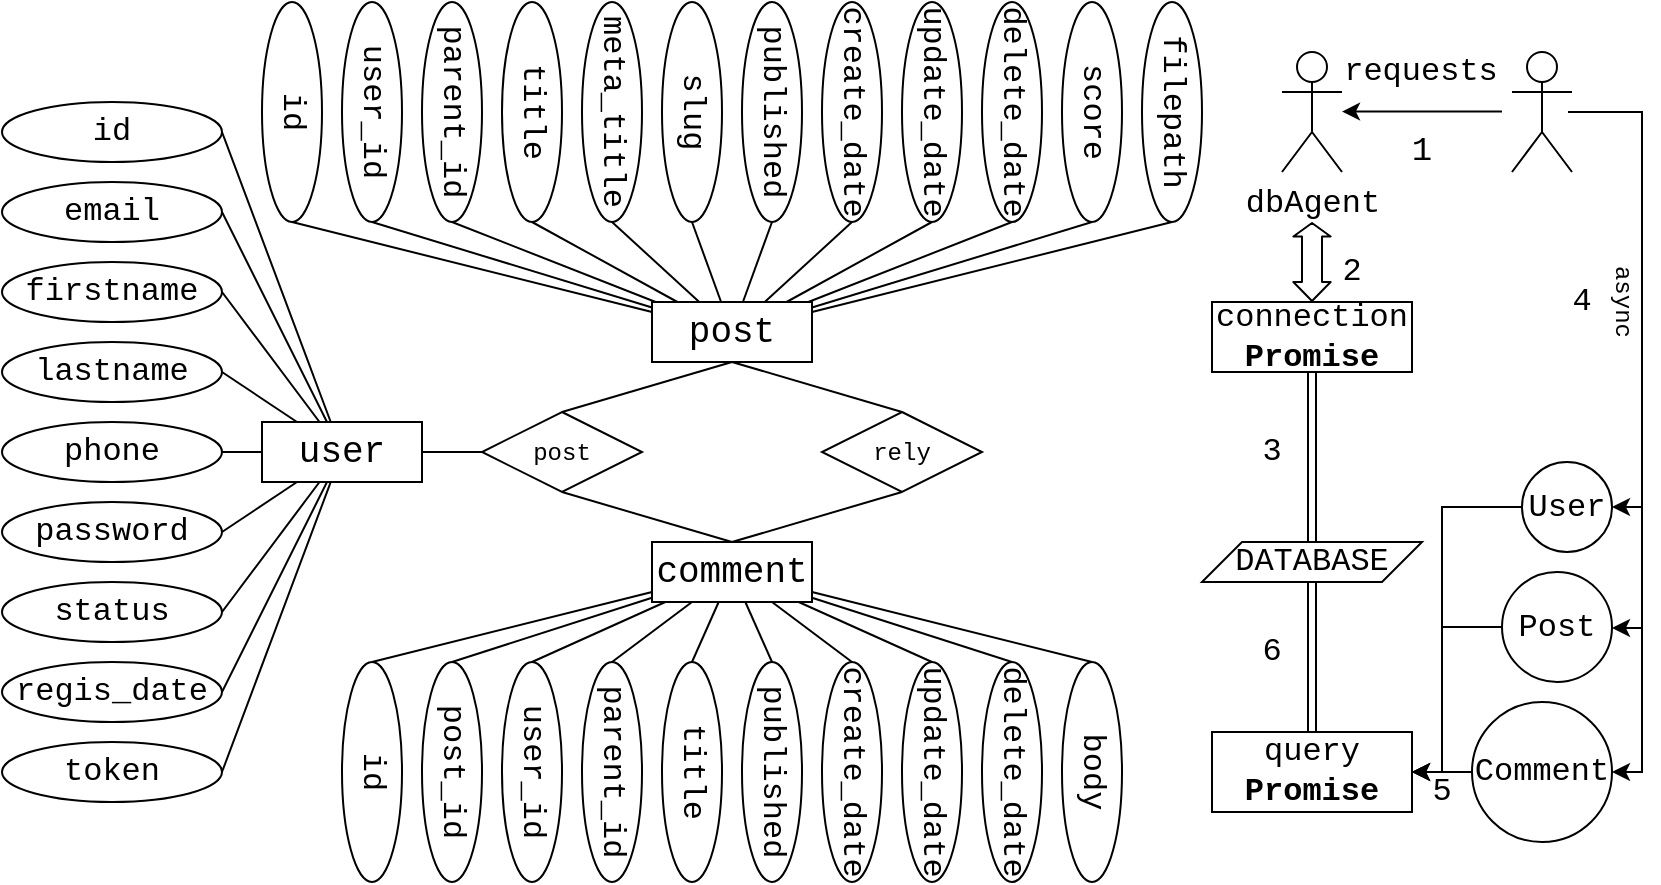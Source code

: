 <mxfile>
    <diagram id="IUR3pnlA1rOErVuZP-4P" name="第 1 页">
        <mxGraphModel dx="768" dy="466" grid="1" gridSize="10" guides="1" tooltips="1" connect="1" arrows="1" fold="1" page="1" pageScale="1" pageWidth="850" pageHeight="1100" math="0" shadow="0">
            <root>
                <mxCell id="0"/>
                <mxCell id="1" parent="0"/>
                <mxCell id="2" value="&lt;font style=&quot;font-size: 18px&quot; face=&quot;Courier New&quot;&gt;user&lt;/font&gt;" style="rounded=0;whiteSpace=wrap;html=1;" parent="1" vertex="1">
                    <mxGeometry x="140" y="220" width="80" height="30" as="geometry"/>
                </mxCell>
                <mxCell id="3" value="&lt;font face=&quot;Courier New&quot;&gt;&lt;span style=&quot;font-size: 16px&quot;&gt;firstname&lt;/span&gt;&lt;/font&gt;" style="ellipse;whiteSpace=wrap;html=1;" parent="1" vertex="1">
                    <mxGeometry x="10" y="140" width="110" height="30" as="geometry"/>
                </mxCell>
                <mxCell id="4" value="&lt;font face=&quot;Courier New&quot;&gt;&lt;span style=&quot;font-size: 16px&quot;&gt;lastname&lt;/span&gt;&lt;/font&gt;" style="ellipse;whiteSpace=wrap;html=1;" parent="1" vertex="1">
                    <mxGeometry x="10" y="180" width="110" height="30" as="geometry"/>
                </mxCell>
                <mxCell id="5" value="&lt;font face=&quot;Courier New&quot;&gt;&lt;span style=&quot;font-size: 16px&quot;&gt;phone&lt;/span&gt;&lt;/font&gt;" style="ellipse;whiteSpace=wrap;html=1;" parent="1" vertex="1">
                    <mxGeometry x="10" y="220" width="110" height="30" as="geometry"/>
                </mxCell>
                <mxCell id="6" value="&lt;font face=&quot;Courier New&quot;&gt;&lt;span style=&quot;font-size: 16px&quot;&gt;email&lt;/span&gt;&lt;/font&gt;" style="ellipse;whiteSpace=wrap;html=1;" parent="1" vertex="1">
                    <mxGeometry x="10" y="100" width="110" height="30" as="geometry"/>
                </mxCell>
                <mxCell id="12" style="rounded=0;orthogonalLoop=1;jettySize=auto;html=1;exitX=1;exitY=0.5;exitDx=0;exitDy=0;endArrow=none;endFill=0;" parent="1" source="7" target="2" edge="1">
                    <mxGeometry relative="1" as="geometry"/>
                </mxCell>
                <mxCell id="7" value="&lt;font face=&quot;Courier New&quot;&gt;&lt;span style=&quot;font-size: 16px&quot;&gt;id&lt;/span&gt;&lt;/font&gt;" style="ellipse;whiteSpace=wrap;html=1;" parent="1" vertex="1">
                    <mxGeometry x="10" y="60" width="110" height="30" as="geometry"/>
                </mxCell>
                <mxCell id="8" value="&lt;font face=&quot;Courier New&quot;&gt;&lt;span style=&quot;font-size: 16px&quot;&gt;password&lt;/span&gt;&lt;/font&gt;" style="ellipse;whiteSpace=wrap;html=1;" parent="1" vertex="1">
                    <mxGeometry x="10" y="260" width="110" height="30" as="geometry"/>
                </mxCell>
                <mxCell id="9" value="&lt;font face=&quot;Courier New&quot;&gt;&lt;span style=&quot;font-size: 16px&quot;&gt;status&lt;/span&gt;&lt;/font&gt;" style="ellipse;whiteSpace=wrap;html=1;" parent="1" vertex="1">
                    <mxGeometry x="10" y="300" width="110" height="30" as="geometry"/>
                </mxCell>
                <mxCell id="10" value="&lt;font face=&quot;Courier New&quot;&gt;&lt;span style=&quot;font-size: 16px&quot;&gt;regis_date&lt;/span&gt;&lt;/font&gt;" style="ellipse;whiteSpace=wrap;html=1;" parent="1" vertex="1">
                    <mxGeometry x="10" y="340" width="110" height="30" as="geometry"/>
                </mxCell>
                <mxCell id="11" value="&lt;font face=&quot;Courier New&quot;&gt;&lt;span style=&quot;font-size: 16px&quot;&gt;token&lt;/span&gt;&lt;/font&gt;" style="ellipse;whiteSpace=wrap;html=1;" parent="1" vertex="1">
                    <mxGeometry x="10" y="380" width="110" height="30" as="geometry"/>
                </mxCell>
                <mxCell id="13" style="rounded=0;orthogonalLoop=1;jettySize=auto;html=1;endArrow=none;endFill=0;exitX=1;exitY=0.5;exitDx=0;exitDy=0;" parent="1" source="6" target="2" edge="1">
                    <mxGeometry relative="1" as="geometry">
                        <mxPoint x="100" y="85" as="sourcePoint"/>
                        <mxPoint x="181.562" y="230" as="targetPoint"/>
                    </mxGeometry>
                </mxCell>
                <mxCell id="14" style="rounded=0;orthogonalLoop=1;jettySize=auto;html=1;endArrow=none;endFill=0;exitX=1;exitY=0.5;exitDx=0;exitDy=0;" parent="1" source="3" target="2" edge="1">
                    <mxGeometry relative="1" as="geometry">
                        <mxPoint x="100" y="125" as="sourcePoint"/>
                        <mxPoint x="178.75" y="230" as="targetPoint"/>
                    </mxGeometry>
                </mxCell>
                <mxCell id="15" style="rounded=0;orthogonalLoop=1;jettySize=auto;html=1;endArrow=none;endFill=0;exitX=1;exitY=0.5;exitDx=0;exitDy=0;" parent="1" source="4" target="2" edge="1">
                    <mxGeometry relative="1" as="geometry">
                        <mxPoint x="100" y="165" as="sourcePoint"/>
                        <mxPoint x="173.125" y="230" as="targetPoint"/>
                    </mxGeometry>
                </mxCell>
                <mxCell id="16" style="rounded=0;orthogonalLoop=1;jettySize=auto;html=1;endArrow=none;endFill=0;exitX=1;exitY=0.5;exitDx=0;exitDy=0;" parent="1" source="5" target="2" edge="1">
                    <mxGeometry relative="1" as="geometry">
                        <mxPoint x="100" y="205" as="sourcePoint"/>
                        <mxPoint x="156.25" y="230" as="targetPoint"/>
                    </mxGeometry>
                </mxCell>
                <mxCell id="17" style="rounded=0;orthogonalLoop=1;jettySize=auto;html=1;endArrow=none;endFill=0;exitX=1;exitY=0.5;exitDx=0;exitDy=0;" parent="1" source="8" target="2" edge="1">
                    <mxGeometry relative="1" as="geometry">
                        <mxPoint x="110" y="215" as="sourcePoint"/>
                        <mxPoint x="166.25" y="240" as="targetPoint"/>
                    </mxGeometry>
                </mxCell>
                <mxCell id="18" style="rounded=0;orthogonalLoop=1;jettySize=auto;html=1;endArrow=none;endFill=0;exitX=1;exitY=0.5;exitDx=0;exitDy=0;" parent="1" source="9" target="2" edge="1">
                    <mxGeometry relative="1" as="geometry">
                        <mxPoint x="120" y="225" as="sourcePoint"/>
                        <mxPoint x="176.25" y="250" as="targetPoint"/>
                    </mxGeometry>
                </mxCell>
                <mxCell id="19" style="rounded=0;orthogonalLoop=1;jettySize=auto;html=1;endArrow=none;endFill=0;exitX=1;exitY=0.5;exitDx=0;exitDy=0;" parent="1" source="10" target="2" edge="1">
                    <mxGeometry relative="1" as="geometry">
                        <mxPoint x="130" y="235" as="sourcePoint"/>
                        <mxPoint x="186.25" y="260" as="targetPoint"/>
                    </mxGeometry>
                </mxCell>
                <mxCell id="20" style="rounded=0;orthogonalLoop=1;jettySize=auto;html=1;endArrow=none;endFill=0;exitX=1;exitY=0.5;exitDx=0;exitDy=0;" parent="1" source="11" target="2" edge="1">
                    <mxGeometry relative="1" as="geometry">
                        <mxPoint x="92" y="391" as="sourcePoint"/>
                        <mxPoint x="196.25" y="270" as="targetPoint"/>
                    </mxGeometry>
                </mxCell>
                <mxCell id="21" value="&lt;font face=&quot;Courier New&quot;&gt;&lt;span style=&quot;font-size: 18px&quot;&gt;post&lt;/span&gt;&lt;/font&gt;" style="rounded=0;whiteSpace=wrap;html=1;" parent="1" vertex="1">
                    <mxGeometry x="335" y="160" width="80" height="30" as="geometry"/>
                </mxCell>
                <mxCell id="36" style="edgeStyle=none;rounded=0;orthogonalLoop=1;jettySize=auto;html=1;exitX=1;exitY=0.5;exitDx=0;exitDy=0;endArrow=none;endFill=0;" parent="1" source="22" target="21" edge="1">
                    <mxGeometry relative="1" as="geometry"/>
                </mxCell>
                <mxCell id="22" value="&lt;font face=&quot;Courier New&quot;&gt;&lt;span style=&quot;font-size: 16px&quot;&gt;id&lt;/span&gt;&lt;/font&gt;" style="ellipse;whiteSpace=wrap;html=1;rotation=90;" parent="1" vertex="1">
                    <mxGeometry x="100" y="50" width="110" height="30" as="geometry"/>
                </mxCell>
                <mxCell id="37" style="edgeStyle=none;rounded=0;orthogonalLoop=1;jettySize=auto;html=1;exitX=1;exitY=0.5;exitDx=0;exitDy=0;endArrow=none;endFill=0;" parent="1" source="25" target="21" edge="1">
                    <mxGeometry relative="1" as="geometry"/>
                </mxCell>
                <mxCell id="25" value="&lt;font face=&quot;Courier New&quot;&gt;&lt;span style=&quot;font-size: 16px&quot;&gt;user_id&lt;/span&gt;&lt;/font&gt;" style="ellipse;whiteSpace=wrap;html=1;rotation=90;" parent="1" vertex="1">
                    <mxGeometry x="140" y="50" width="110" height="30" as="geometry"/>
                </mxCell>
                <mxCell id="38" style="edgeStyle=none;rounded=0;orthogonalLoop=1;jettySize=auto;html=1;exitX=1;exitY=0.5;exitDx=0;exitDy=0;endArrow=none;endFill=0;" parent="1" source="26" target="21" edge="1">
                    <mxGeometry relative="1" as="geometry"/>
                </mxCell>
                <mxCell id="26" value="&lt;font face=&quot;Courier New&quot;&gt;&lt;span style=&quot;font-size: 16px&quot;&gt;parent_id&lt;/span&gt;&lt;/font&gt;" style="ellipse;whiteSpace=wrap;html=1;rotation=90;" parent="1" vertex="1">
                    <mxGeometry x="180" y="50" width="110" height="30" as="geometry"/>
                </mxCell>
                <mxCell id="39" style="edgeStyle=none;rounded=0;orthogonalLoop=1;jettySize=auto;html=1;exitX=1;exitY=0.5;exitDx=0;exitDy=0;endArrow=none;endFill=0;" parent="1" source="27" target="21" edge="1">
                    <mxGeometry relative="1" as="geometry"/>
                </mxCell>
                <mxCell id="27" value="&lt;font face=&quot;Courier New&quot;&gt;&lt;span style=&quot;font-size: 16px&quot;&gt;title&lt;/span&gt;&lt;/font&gt;" style="ellipse;whiteSpace=wrap;html=1;rotation=90;" parent="1" vertex="1">
                    <mxGeometry x="220" y="50" width="110" height="30" as="geometry"/>
                </mxCell>
                <mxCell id="40" style="edgeStyle=none;rounded=0;orthogonalLoop=1;jettySize=auto;html=1;exitX=1;exitY=0.5;exitDx=0;exitDy=0;endArrow=none;endFill=0;" parent="1" source="28" target="21" edge="1">
                    <mxGeometry relative="1" as="geometry"/>
                </mxCell>
                <mxCell id="28" value="&lt;font face=&quot;Courier New&quot;&gt;&lt;span style=&quot;font-size: 16px&quot;&gt;meta_title&lt;/span&gt;&lt;/font&gt;" style="ellipse;whiteSpace=wrap;html=1;rotation=90;" parent="1" vertex="1">
                    <mxGeometry x="260" y="50" width="110" height="30" as="geometry"/>
                </mxCell>
                <mxCell id="41" style="edgeStyle=none;rounded=0;orthogonalLoop=1;jettySize=auto;html=1;exitX=1;exitY=0.5;exitDx=0;exitDy=0;endArrow=none;endFill=0;" parent="1" source="29" target="21" edge="1">
                    <mxGeometry relative="1" as="geometry"/>
                </mxCell>
                <mxCell id="29" value="&lt;font face=&quot;Courier New&quot;&gt;&lt;span style=&quot;font-size: 16px&quot;&gt;slug&lt;/span&gt;&lt;/font&gt;" style="ellipse;whiteSpace=wrap;html=1;rotation=90;" parent="1" vertex="1">
                    <mxGeometry x="300" y="50" width="110" height="30" as="geometry"/>
                </mxCell>
                <mxCell id="42" style="edgeStyle=none;rounded=0;orthogonalLoop=1;jettySize=auto;html=1;exitX=1;exitY=0.5;exitDx=0;exitDy=0;endArrow=none;endFill=0;" parent="1" source="30" target="21" edge="1">
                    <mxGeometry relative="1" as="geometry"/>
                </mxCell>
                <mxCell id="30" value="&lt;font face=&quot;Courier New&quot;&gt;&lt;span style=&quot;font-size: 16px&quot;&gt;published&lt;/span&gt;&lt;/font&gt;" style="ellipse;whiteSpace=wrap;html=1;rotation=90;" parent="1" vertex="1">
                    <mxGeometry x="340" y="50" width="110" height="30" as="geometry"/>
                </mxCell>
                <mxCell id="43" style="edgeStyle=none;rounded=0;orthogonalLoop=1;jettySize=auto;html=1;exitX=1;exitY=0.5;exitDx=0;exitDy=0;endArrow=none;endFill=0;" parent="1" source="31" target="21" edge="1">
                    <mxGeometry relative="1" as="geometry"/>
                </mxCell>
                <mxCell id="31" value="&lt;font face=&quot;Courier New&quot;&gt;&lt;span style=&quot;font-size: 16px&quot;&gt;create_date&lt;br&gt;&lt;/span&gt;&lt;/font&gt;" style="ellipse;whiteSpace=wrap;html=1;rotation=90;" parent="1" vertex="1">
                    <mxGeometry x="380" y="50" width="110" height="30" as="geometry"/>
                </mxCell>
                <mxCell id="44" style="edgeStyle=none;rounded=0;orthogonalLoop=1;jettySize=auto;html=1;exitX=1;exitY=0.5;exitDx=0;exitDy=0;endArrow=none;endFill=0;" parent="1" source="32" target="21" edge="1">
                    <mxGeometry relative="1" as="geometry"/>
                </mxCell>
                <mxCell id="32" value="&lt;font face=&quot;Courier New&quot;&gt;&lt;span style=&quot;font-size: 16px&quot;&gt;update_date&lt;br&gt;&lt;/span&gt;&lt;/font&gt;" style="ellipse;whiteSpace=wrap;html=1;rotation=90;" parent="1" vertex="1">
                    <mxGeometry x="420" y="50" width="110" height="30" as="geometry"/>
                </mxCell>
                <mxCell id="45" style="edgeStyle=none;rounded=0;orthogonalLoop=1;jettySize=auto;html=1;exitX=1;exitY=0.5;exitDx=0;exitDy=0;endArrow=none;endFill=0;" parent="1" source="33" target="21" edge="1">
                    <mxGeometry relative="1" as="geometry"/>
                </mxCell>
                <mxCell id="33" value="&lt;font face=&quot;Courier New&quot;&gt;&lt;span style=&quot;font-size: 16px&quot;&gt;delete_date&lt;br&gt;&lt;/span&gt;&lt;/font&gt;" style="ellipse;whiteSpace=wrap;html=1;rotation=90;" parent="1" vertex="1">
                    <mxGeometry x="460" y="50" width="110" height="30" as="geometry"/>
                </mxCell>
                <mxCell id="46" style="edgeStyle=none;rounded=0;orthogonalLoop=1;jettySize=auto;html=1;exitX=1;exitY=0.5;exitDx=0;exitDy=0;endArrow=none;endFill=0;" parent="1" source="34" target="21" edge="1">
                    <mxGeometry relative="1" as="geometry"/>
                </mxCell>
                <mxCell id="34" value="&lt;font face=&quot;Courier New&quot;&gt;&lt;span style=&quot;font-size: 16px&quot;&gt;score&lt;br&gt;&lt;/span&gt;&lt;/font&gt;" style="ellipse;whiteSpace=wrap;html=1;rotation=90;" parent="1" vertex="1">
                    <mxGeometry x="500" y="50" width="110" height="30" as="geometry"/>
                </mxCell>
                <mxCell id="47" style="edgeStyle=none;rounded=0;orthogonalLoop=1;jettySize=auto;html=1;exitX=1;exitY=0.5;exitDx=0;exitDy=0;endArrow=none;endFill=0;" parent="1" source="35" target="21" edge="1">
                    <mxGeometry relative="1" as="geometry"/>
                </mxCell>
                <mxCell id="35" value="&lt;font face=&quot;Courier New&quot;&gt;&lt;span style=&quot;font-size: 16px&quot;&gt;filepath&lt;br&gt;&lt;/span&gt;&lt;/font&gt;" style="ellipse;whiteSpace=wrap;html=1;rotation=90;" parent="1" vertex="1">
                    <mxGeometry x="540" y="50" width="110" height="30" as="geometry"/>
                </mxCell>
                <mxCell id="48" value="&lt;font style=&quot;font-size: 18px&quot; face=&quot;Courier New&quot;&gt;comment&lt;/font&gt;" style="rounded=0;whiteSpace=wrap;html=1;" parent="1" vertex="1">
                    <mxGeometry x="335" y="280" width="80" height="30" as="geometry"/>
                </mxCell>
                <mxCell id="60" style="edgeStyle=none;rounded=0;orthogonalLoop=1;jettySize=auto;html=1;exitX=0;exitY=0.5;exitDx=0;exitDy=0;endArrow=none;endFill=0;" parent="1" source="49" target="48" edge="1">
                    <mxGeometry relative="1" as="geometry"/>
                </mxCell>
                <mxCell id="49" value="&lt;font face=&quot;Courier New&quot;&gt;&lt;span style=&quot;font-size: 16px&quot;&gt;id&lt;/span&gt;&lt;/font&gt;" style="ellipse;whiteSpace=wrap;html=1;rotation=90;" parent="1" vertex="1">
                    <mxGeometry x="140" y="380" width="110" height="30" as="geometry"/>
                </mxCell>
                <mxCell id="61" style="edgeStyle=none;rounded=0;orthogonalLoop=1;jettySize=auto;html=1;exitX=0;exitY=0.5;exitDx=0;exitDy=0;endArrow=none;endFill=0;" parent="1" source="50" target="48" edge="1">
                    <mxGeometry relative="1" as="geometry"/>
                </mxCell>
                <mxCell id="50" value="&lt;font face=&quot;Courier New&quot;&gt;&lt;span style=&quot;font-size: 16px&quot;&gt;post_id&lt;/span&gt;&lt;/font&gt;" style="ellipse;whiteSpace=wrap;html=1;rotation=90;" parent="1" vertex="1">
                    <mxGeometry x="180" y="380" width="110" height="30" as="geometry"/>
                </mxCell>
                <mxCell id="62" style="edgeStyle=none;rounded=0;orthogonalLoop=1;jettySize=auto;html=1;exitX=0;exitY=0.5;exitDx=0;exitDy=0;endArrow=none;endFill=0;" parent="1" source="51" target="48" edge="1">
                    <mxGeometry relative="1" as="geometry"/>
                </mxCell>
                <mxCell id="51" value="&lt;font face=&quot;Courier New&quot;&gt;&lt;span style=&quot;font-size: 16px&quot;&gt;user_id&lt;/span&gt;&lt;/font&gt;" style="ellipse;whiteSpace=wrap;html=1;rotation=90;" parent="1" vertex="1">
                    <mxGeometry x="220" y="380" width="110" height="30" as="geometry"/>
                </mxCell>
                <mxCell id="63" style="edgeStyle=none;rounded=0;orthogonalLoop=1;jettySize=auto;html=1;exitX=0;exitY=0.5;exitDx=0;exitDy=0;endArrow=none;endFill=0;" parent="1" source="52" target="48" edge="1">
                    <mxGeometry relative="1" as="geometry"/>
                </mxCell>
                <mxCell id="52" value="&lt;font face=&quot;Courier New&quot;&gt;&lt;span style=&quot;font-size: 16px&quot;&gt;parent_id&lt;/span&gt;&lt;/font&gt;" style="ellipse;whiteSpace=wrap;html=1;rotation=90;" parent="1" vertex="1">
                    <mxGeometry x="260" y="380" width="110" height="30" as="geometry"/>
                </mxCell>
                <mxCell id="64" style="edgeStyle=none;rounded=0;orthogonalLoop=1;jettySize=auto;html=1;exitX=0;exitY=0.5;exitDx=0;exitDy=0;endArrow=none;endFill=0;" parent="1" source="53" target="48" edge="1">
                    <mxGeometry relative="1" as="geometry"/>
                </mxCell>
                <mxCell id="53" value="&lt;font face=&quot;Courier New&quot;&gt;&lt;span style=&quot;font-size: 16px&quot;&gt;title&lt;/span&gt;&lt;/font&gt;" style="ellipse;whiteSpace=wrap;html=1;rotation=90;" parent="1" vertex="1">
                    <mxGeometry x="300" y="380" width="110" height="30" as="geometry"/>
                </mxCell>
                <mxCell id="65" style="edgeStyle=none;rounded=0;orthogonalLoop=1;jettySize=auto;html=1;exitX=0;exitY=0.5;exitDx=0;exitDy=0;endArrow=none;endFill=0;" parent="1" source="54" target="48" edge="1">
                    <mxGeometry relative="1" as="geometry"/>
                </mxCell>
                <mxCell id="54" value="&lt;font face=&quot;Courier New&quot;&gt;&lt;span style=&quot;font-size: 16px&quot;&gt;published&lt;/span&gt;&lt;/font&gt;" style="ellipse;whiteSpace=wrap;html=1;rotation=90;" parent="1" vertex="1">
                    <mxGeometry x="340" y="380" width="110" height="30" as="geometry"/>
                </mxCell>
                <mxCell id="66" style="edgeStyle=none;rounded=0;orthogonalLoop=1;jettySize=auto;html=1;exitX=0;exitY=0.5;exitDx=0;exitDy=0;endArrow=none;endFill=0;" parent="1" source="56" target="48" edge="1">
                    <mxGeometry relative="1" as="geometry"/>
                </mxCell>
                <mxCell id="56" value="&lt;font face=&quot;Courier New&quot;&gt;&lt;span style=&quot;font-size: 16px&quot;&gt;create_date&lt;br&gt;&lt;/span&gt;&lt;/font&gt;" style="ellipse;whiteSpace=wrap;html=1;rotation=90;" parent="1" vertex="1">
                    <mxGeometry x="380" y="380" width="110" height="30" as="geometry"/>
                </mxCell>
                <mxCell id="67" style="edgeStyle=none;rounded=0;orthogonalLoop=1;jettySize=auto;html=1;exitX=0;exitY=0.5;exitDx=0;exitDy=0;endArrow=none;endFill=0;" parent="1" source="57" target="48" edge="1">
                    <mxGeometry relative="1" as="geometry"/>
                </mxCell>
                <mxCell id="57" value="&lt;font face=&quot;Courier New&quot;&gt;&lt;span style=&quot;font-size: 16px&quot;&gt;update_date&lt;br&gt;&lt;/span&gt;&lt;/font&gt;" style="ellipse;whiteSpace=wrap;html=1;rotation=90;" parent="1" vertex="1">
                    <mxGeometry x="420" y="380" width="110" height="30" as="geometry"/>
                </mxCell>
                <mxCell id="68" style="edgeStyle=none;rounded=0;orthogonalLoop=1;jettySize=auto;html=1;exitX=0;exitY=0.5;exitDx=0;exitDy=0;endArrow=none;endFill=0;" parent="1" source="58" target="48" edge="1">
                    <mxGeometry relative="1" as="geometry"/>
                </mxCell>
                <mxCell id="58" value="&lt;font face=&quot;Courier New&quot;&gt;&lt;span style=&quot;font-size: 16px&quot;&gt;delete_date&lt;br&gt;&lt;/span&gt;&lt;/font&gt;" style="ellipse;whiteSpace=wrap;html=1;rotation=90;" parent="1" vertex="1">
                    <mxGeometry x="460" y="380" width="110" height="30" as="geometry"/>
                </mxCell>
                <mxCell id="69" style="edgeStyle=none;rounded=0;orthogonalLoop=1;jettySize=auto;html=1;exitX=0;exitY=0.5;exitDx=0;exitDy=0;endArrow=none;endFill=0;" parent="1" source="59" target="48" edge="1">
                    <mxGeometry relative="1" as="geometry"/>
                </mxCell>
                <mxCell id="59" value="&lt;font face=&quot;Courier New&quot;&gt;&lt;span style=&quot;font-size: 16px&quot;&gt;body&lt;/span&gt;&lt;/font&gt;" style="ellipse;whiteSpace=wrap;html=1;rotation=90;" parent="1" vertex="1">
                    <mxGeometry x="500" y="380" width="110" height="30" as="geometry"/>
                </mxCell>
                <mxCell id="71" style="edgeStyle=none;rounded=0;orthogonalLoop=1;jettySize=auto;html=1;exitX=0;exitY=0.5;exitDx=0;exitDy=0;entryX=1;entryY=0.5;entryDx=0;entryDy=0;endArrow=none;endFill=0;" parent="1" source="70" target="2" edge="1">
                    <mxGeometry relative="1" as="geometry"/>
                </mxCell>
                <mxCell id="74" style="edgeStyle=none;rounded=0;orthogonalLoop=1;jettySize=auto;html=1;exitX=0.5;exitY=0;exitDx=0;exitDy=0;entryX=0.5;entryY=1;entryDx=0;entryDy=0;endArrow=none;endFill=0;" parent="1" source="70" target="21" edge="1">
                    <mxGeometry relative="1" as="geometry"/>
                </mxCell>
                <mxCell id="75" style="edgeStyle=none;rounded=0;orthogonalLoop=1;jettySize=auto;html=1;exitX=0.5;exitY=1;exitDx=0;exitDy=0;entryX=0.5;entryY=0;entryDx=0;entryDy=0;endArrow=none;endFill=0;" parent="1" source="70" target="48" edge="1">
                    <mxGeometry relative="1" as="geometry"/>
                </mxCell>
                <mxCell id="70" value="&lt;font face=&quot;Courier New&quot;&gt;post&lt;/font&gt;" style="rhombus;whiteSpace=wrap;html=1;" parent="1" vertex="1">
                    <mxGeometry x="250" y="215" width="80" height="40" as="geometry"/>
                </mxCell>
                <mxCell id="77" style="edgeStyle=none;rounded=0;orthogonalLoop=1;jettySize=auto;html=1;exitX=0.5;exitY=0;exitDx=0;exitDy=0;endArrow=none;endFill=0;" parent="1" source="76" edge="1">
                    <mxGeometry relative="1" as="geometry">
                        <mxPoint x="375" y="190" as="targetPoint"/>
                    </mxGeometry>
                </mxCell>
                <mxCell id="78" style="edgeStyle=none;rounded=0;orthogonalLoop=1;jettySize=auto;html=1;exitX=0.5;exitY=1;exitDx=0;exitDy=0;endArrow=none;endFill=0;entryX=0.5;entryY=0;entryDx=0;entryDy=0;" parent="1" source="76" target="48" edge="1">
                    <mxGeometry relative="1" as="geometry"/>
                </mxCell>
                <mxCell id="76" value="&lt;font face=&quot;Courier New&quot;&gt;rely&lt;/font&gt;" style="rhombus;whiteSpace=wrap;html=1;" parent="1" vertex="1">
                    <mxGeometry x="420" y="215" width="80" height="40" as="geometry"/>
                </mxCell>
                <mxCell id="79" style="edgeStyle=orthogonalEdgeStyle;rounded=0;orthogonalLoop=1;jettySize=auto;html=1;" edge="1" parent="1">
                    <mxGeometry relative="1" as="geometry">
                        <mxPoint x="760" y="64.8" as="sourcePoint"/>
                        <mxPoint x="680" y="64.8" as="targetPoint"/>
                    </mxGeometry>
                </mxCell>
                <mxCell id="80" value="requests" style="edgeLabel;html=1;align=center;verticalAlign=middle;resizable=0;points=[];fontFamily=Courier New;rotation=0;fontSize=16;" vertex="1" connectable="0" parent="79">
                    <mxGeometry x="0.15" y="1" relative="1" as="geometry">
                        <mxPoint x="5" y="-21" as="offset"/>
                    </mxGeometry>
                </mxCell>
                <mxCell id="81" value="" style="shape=umlActor;verticalLabelPosition=bottom;verticalAlign=top;html=1;outlineConnect=0;" vertex="1" parent="1">
                    <mxGeometry x="765" y="35" width="30" height="60" as="geometry"/>
                </mxCell>
                <mxCell id="84" value="&lt;font face=&quot;Courier New&quot; style=&quot;font-size: 16px&quot;&gt;dbAgent&lt;/font&gt;" style="shape=umlActor;verticalLabelPosition=bottom;verticalAlign=top;html=1;outlineConnect=0;" vertex="1" parent="1">
                    <mxGeometry x="650" y="35" width="30" height="60" as="geometry"/>
                </mxCell>
                <mxCell id="86" value="&lt;font style=&quot;font-size: 16px&quot;&gt;connection&lt;br&gt;&lt;b&gt;Promise&lt;/b&gt;&lt;/font&gt;" style="rounded=0;whiteSpace=wrap;html=1;fontFamily=Courier New;" vertex="1" parent="1">
                    <mxGeometry x="615" y="160" width="100" height="35" as="geometry"/>
                </mxCell>
                <mxCell id="91" value="&lt;font style=&quot;font-size: 16px;&quot;&gt;query&lt;br style=&quot;font-size: 16px;&quot;&gt;&lt;b style=&quot;font-size: 16px;&quot;&gt;Promise&lt;/b&gt;&lt;/font&gt;" style="rounded=0;whiteSpace=wrap;html=1;fontFamily=Courier New;fontSize=16;" vertex="1" parent="1">
                    <mxGeometry x="615" y="375" width="100" height="40" as="geometry"/>
                </mxCell>
                <mxCell id="92" value="DATABASE" style="shape=parallelogram;perimeter=parallelogramPerimeter;whiteSpace=wrap;html=1;fixedSize=1;fontFamily=Courier New;fontSize=16;" vertex="1" parent="1">
                    <mxGeometry x="610" y="280" width="110" height="20" as="geometry"/>
                </mxCell>
                <mxCell id="145" style="edgeStyle=orthogonalEdgeStyle;rounded=0;orthogonalLoop=1;jettySize=auto;html=1;exitX=0;exitY=0.5;exitDx=0;exitDy=0;fontSize=16;entryX=1;entryY=0.5;entryDx=0;entryDy=0;" edge="1" parent="1" source="94" target="91">
                    <mxGeometry relative="1" as="geometry">
                        <mxPoint x="720" y="390" as="targetPoint"/>
                        <Array as="points">
                            <mxPoint x="730" y="263"/>
                            <mxPoint x="730" y="395"/>
                        </Array>
                    </mxGeometry>
                </mxCell>
                <mxCell id="94" value="User" style="ellipse;whiteSpace=wrap;html=1;aspect=fixed;fontFamily=Courier New;fontSize=16;" vertex="1" parent="1">
                    <mxGeometry x="770" y="240" width="45" height="45" as="geometry"/>
                </mxCell>
                <mxCell id="144" style="edgeStyle=orthogonalEdgeStyle;rounded=0;orthogonalLoop=1;jettySize=auto;html=1;exitX=0;exitY=0.5;exitDx=0;exitDy=0;entryX=1;entryY=0.5;entryDx=0;entryDy=0;fontSize=16;" edge="1" parent="1" source="96" target="91">
                    <mxGeometry relative="1" as="geometry">
                        <Array as="points">
                            <mxPoint x="730" y="323"/>
                            <mxPoint x="730" y="395"/>
                        </Array>
                    </mxGeometry>
                </mxCell>
                <mxCell id="96" value="Post" style="ellipse;whiteSpace=wrap;html=1;aspect=fixed;fontFamily=Courier New;fontSize=16;" vertex="1" parent="1">
                    <mxGeometry x="760" y="295" width="55" height="55" as="geometry"/>
                </mxCell>
                <mxCell id="139" style="edgeStyle=orthogonalEdgeStyle;rounded=0;orthogonalLoop=1;jettySize=auto;html=1;exitX=0;exitY=0.5;exitDx=0;exitDy=0;" edge="1" parent="1" source="98" target="91">
                    <mxGeometry relative="1" as="geometry">
                        <mxPoint x="710" y="340" as="targetPoint"/>
                    </mxGeometry>
                </mxCell>
                <mxCell id="98" value="&lt;font style=&quot;font-size: 16px;&quot;&gt;Comment&lt;/font&gt;" style="ellipse;whiteSpace=wrap;html=1;aspect=fixed;fontFamily=Courier New;fontSize=16;" vertex="1" parent="1">
                    <mxGeometry x="745" y="360" width="70" height="70" as="geometry"/>
                </mxCell>
                <mxCell id="99" value="async" style="text;html=1;strokeColor=none;fillColor=none;align=center;verticalAlign=middle;whiteSpace=wrap;rounded=0;fontFamily=Courier New;rotation=90;" vertex="1" parent="1">
                    <mxGeometry x="800" y="150" width="40" height="20" as="geometry"/>
                </mxCell>
                <mxCell id="103" value="&lt;font style=&quot;font-size: 16px;&quot;&gt;3&lt;/font&gt;" style="text;html=1;strokeColor=none;fillColor=none;align=center;verticalAlign=middle;whiteSpace=wrap;rounded=0;fontFamily=Courier New;rotation=0;fontSize=16;" vertex="1" parent="1">
                    <mxGeometry x="640" y="230" width="10" height="10" as="geometry"/>
                </mxCell>
                <mxCell id="104" value="&lt;font style=&quot;font-size: 16px;&quot;&gt;4&lt;/font&gt;" style="text;html=1;strokeColor=none;fillColor=none;align=center;verticalAlign=middle;whiteSpace=wrap;rounded=0;fontFamily=Courier New;rotation=0;fontSize=16;" vertex="1" parent="1">
                    <mxGeometry x="795" y="155" width="10" height="10" as="geometry"/>
                </mxCell>
                <mxCell id="105" value="&lt;font style=&quot;font-size: 16px;&quot;&gt;5&lt;/font&gt;" style="text;html=1;strokeColor=none;fillColor=none;align=center;verticalAlign=middle;whiteSpace=wrap;rounded=0;fontFamily=Courier New;rotation=0;fontSize=16;" vertex="1" parent="1">
                    <mxGeometry x="725" y="400" width="10" height="10" as="geometry"/>
                </mxCell>
                <mxCell id="106" value="&lt;font style=&quot;font-size: 16px;&quot;&gt;6&lt;/font&gt;" style="text;html=1;strokeColor=none;fillColor=none;align=center;verticalAlign=middle;whiteSpace=wrap;rounded=0;fontFamily=Courier New;rotation=0;fontSize=16;" vertex="1" parent="1">
                    <mxGeometry x="640" y="330" width="10" height="10" as="geometry"/>
                </mxCell>
                <mxCell id="107" value="&lt;font style=&quot;font-size: 16px;&quot;&gt;2&lt;/font&gt;" style="text;html=1;strokeColor=none;fillColor=none;align=center;verticalAlign=middle;whiteSpace=wrap;rounded=0;fontFamily=Courier New;rotation=0;fontSize=16;" vertex="1" parent="1">
                    <mxGeometry x="680" y="140" width="10" height="10" as="geometry"/>
                </mxCell>
                <mxCell id="108" value="&lt;font style=&quot;font-size: 17px;&quot;&gt;1&lt;/font&gt;" style="text;html=1;strokeColor=none;fillColor=none;align=center;verticalAlign=middle;whiteSpace=wrap;rounded=0;fontFamily=Courier New;rotation=0;fontSize=17;" vertex="1" parent="1">
                    <mxGeometry x="715" y="80" width="10" height="10" as="geometry"/>
                </mxCell>
                <mxCell id="121" value="" style="shape=flexArrow;endArrow=classic;startArrow=classic;html=1;endWidth=7.619;endSize=1.919;startWidth=7.619;startSize=2.843;" edge="1" parent="1" source="86">
                    <mxGeometry width="100" height="100" relative="1" as="geometry">
                        <mxPoint x="665" y="160" as="sourcePoint"/>
                        <mxPoint x="665" y="120" as="targetPoint"/>
                    </mxGeometry>
                </mxCell>
                <mxCell id="126" value="" style="endArrow=none;html=1;shape=link;entryX=0.5;entryY=1;entryDx=0;entryDy=0;exitX=0.5;exitY=0;exitDx=0;exitDy=0;" edge="1" parent="1" source="92" target="86">
                    <mxGeometry width="50" height="50" relative="1" as="geometry">
                        <mxPoint x="648" y="290" as="sourcePoint"/>
                        <mxPoint x="700" y="320" as="targetPoint"/>
                    </mxGeometry>
                </mxCell>
                <mxCell id="128" value="" style="endArrow=none;html=1;shape=link;entryX=0.5;entryY=1;entryDx=0;entryDy=0;exitX=0.5;exitY=0;exitDx=0;exitDy=0;" edge="1" parent="1" source="91" target="92">
                    <mxGeometry width="50" height="50" relative="1" as="geometry">
                        <mxPoint x="675" y="295" as="sourcePoint"/>
                        <mxPoint x="675" y="255" as="targetPoint"/>
                    </mxGeometry>
                </mxCell>
                <mxCell id="140" style="edgeStyle=orthogonalEdgeStyle;rounded=0;orthogonalLoop=1;jettySize=auto;html=1;entryX=1;entryY=0.5;entryDx=0;entryDy=0;" edge="1" parent="1" target="94">
                    <mxGeometry relative="1" as="geometry">
                        <mxPoint x="793" y="65" as="sourcePoint"/>
                        <mxPoint x="690" y="50" as="targetPoint"/>
                        <Array as="points">
                            <mxPoint x="830" y="65"/>
                            <mxPoint x="830" y="263"/>
                        </Array>
                    </mxGeometry>
                </mxCell>
                <mxCell id="142" style="edgeStyle=orthogonalEdgeStyle;rounded=0;orthogonalLoop=1;jettySize=auto;html=1;" edge="1" parent="1" source="81" target="96">
                    <mxGeometry relative="1" as="geometry">
                        <mxPoint x="803" y="75" as="sourcePoint"/>
                        <mxPoint x="825.0" y="272.5" as="targetPoint"/>
                        <Array as="points">
                            <mxPoint x="830" y="65"/>
                            <mxPoint x="830" y="323"/>
                        </Array>
                    </mxGeometry>
                </mxCell>
                <mxCell id="143" style="edgeStyle=orthogonalEdgeStyle;rounded=0;orthogonalLoop=1;jettySize=auto;html=1;entryX=1;entryY=0.5;entryDx=0;entryDy=0;" edge="1" parent="1" source="81" target="98">
                    <mxGeometry relative="1" as="geometry">
                        <mxPoint x="805" y="75" as="sourcePoint"/>
                        <mxPoint x="824.995" y="333" as="targetPoint"/>
                        <Array as="points">
                            <mxPoint x="830" y="65"/>
                            <mxPoint x="830" y="395"/>
                        </Array>
                    </mxGeometry>
                </mxCell>
            </root>
        </mxGraphModel>
    </diagram>
</mxfile>